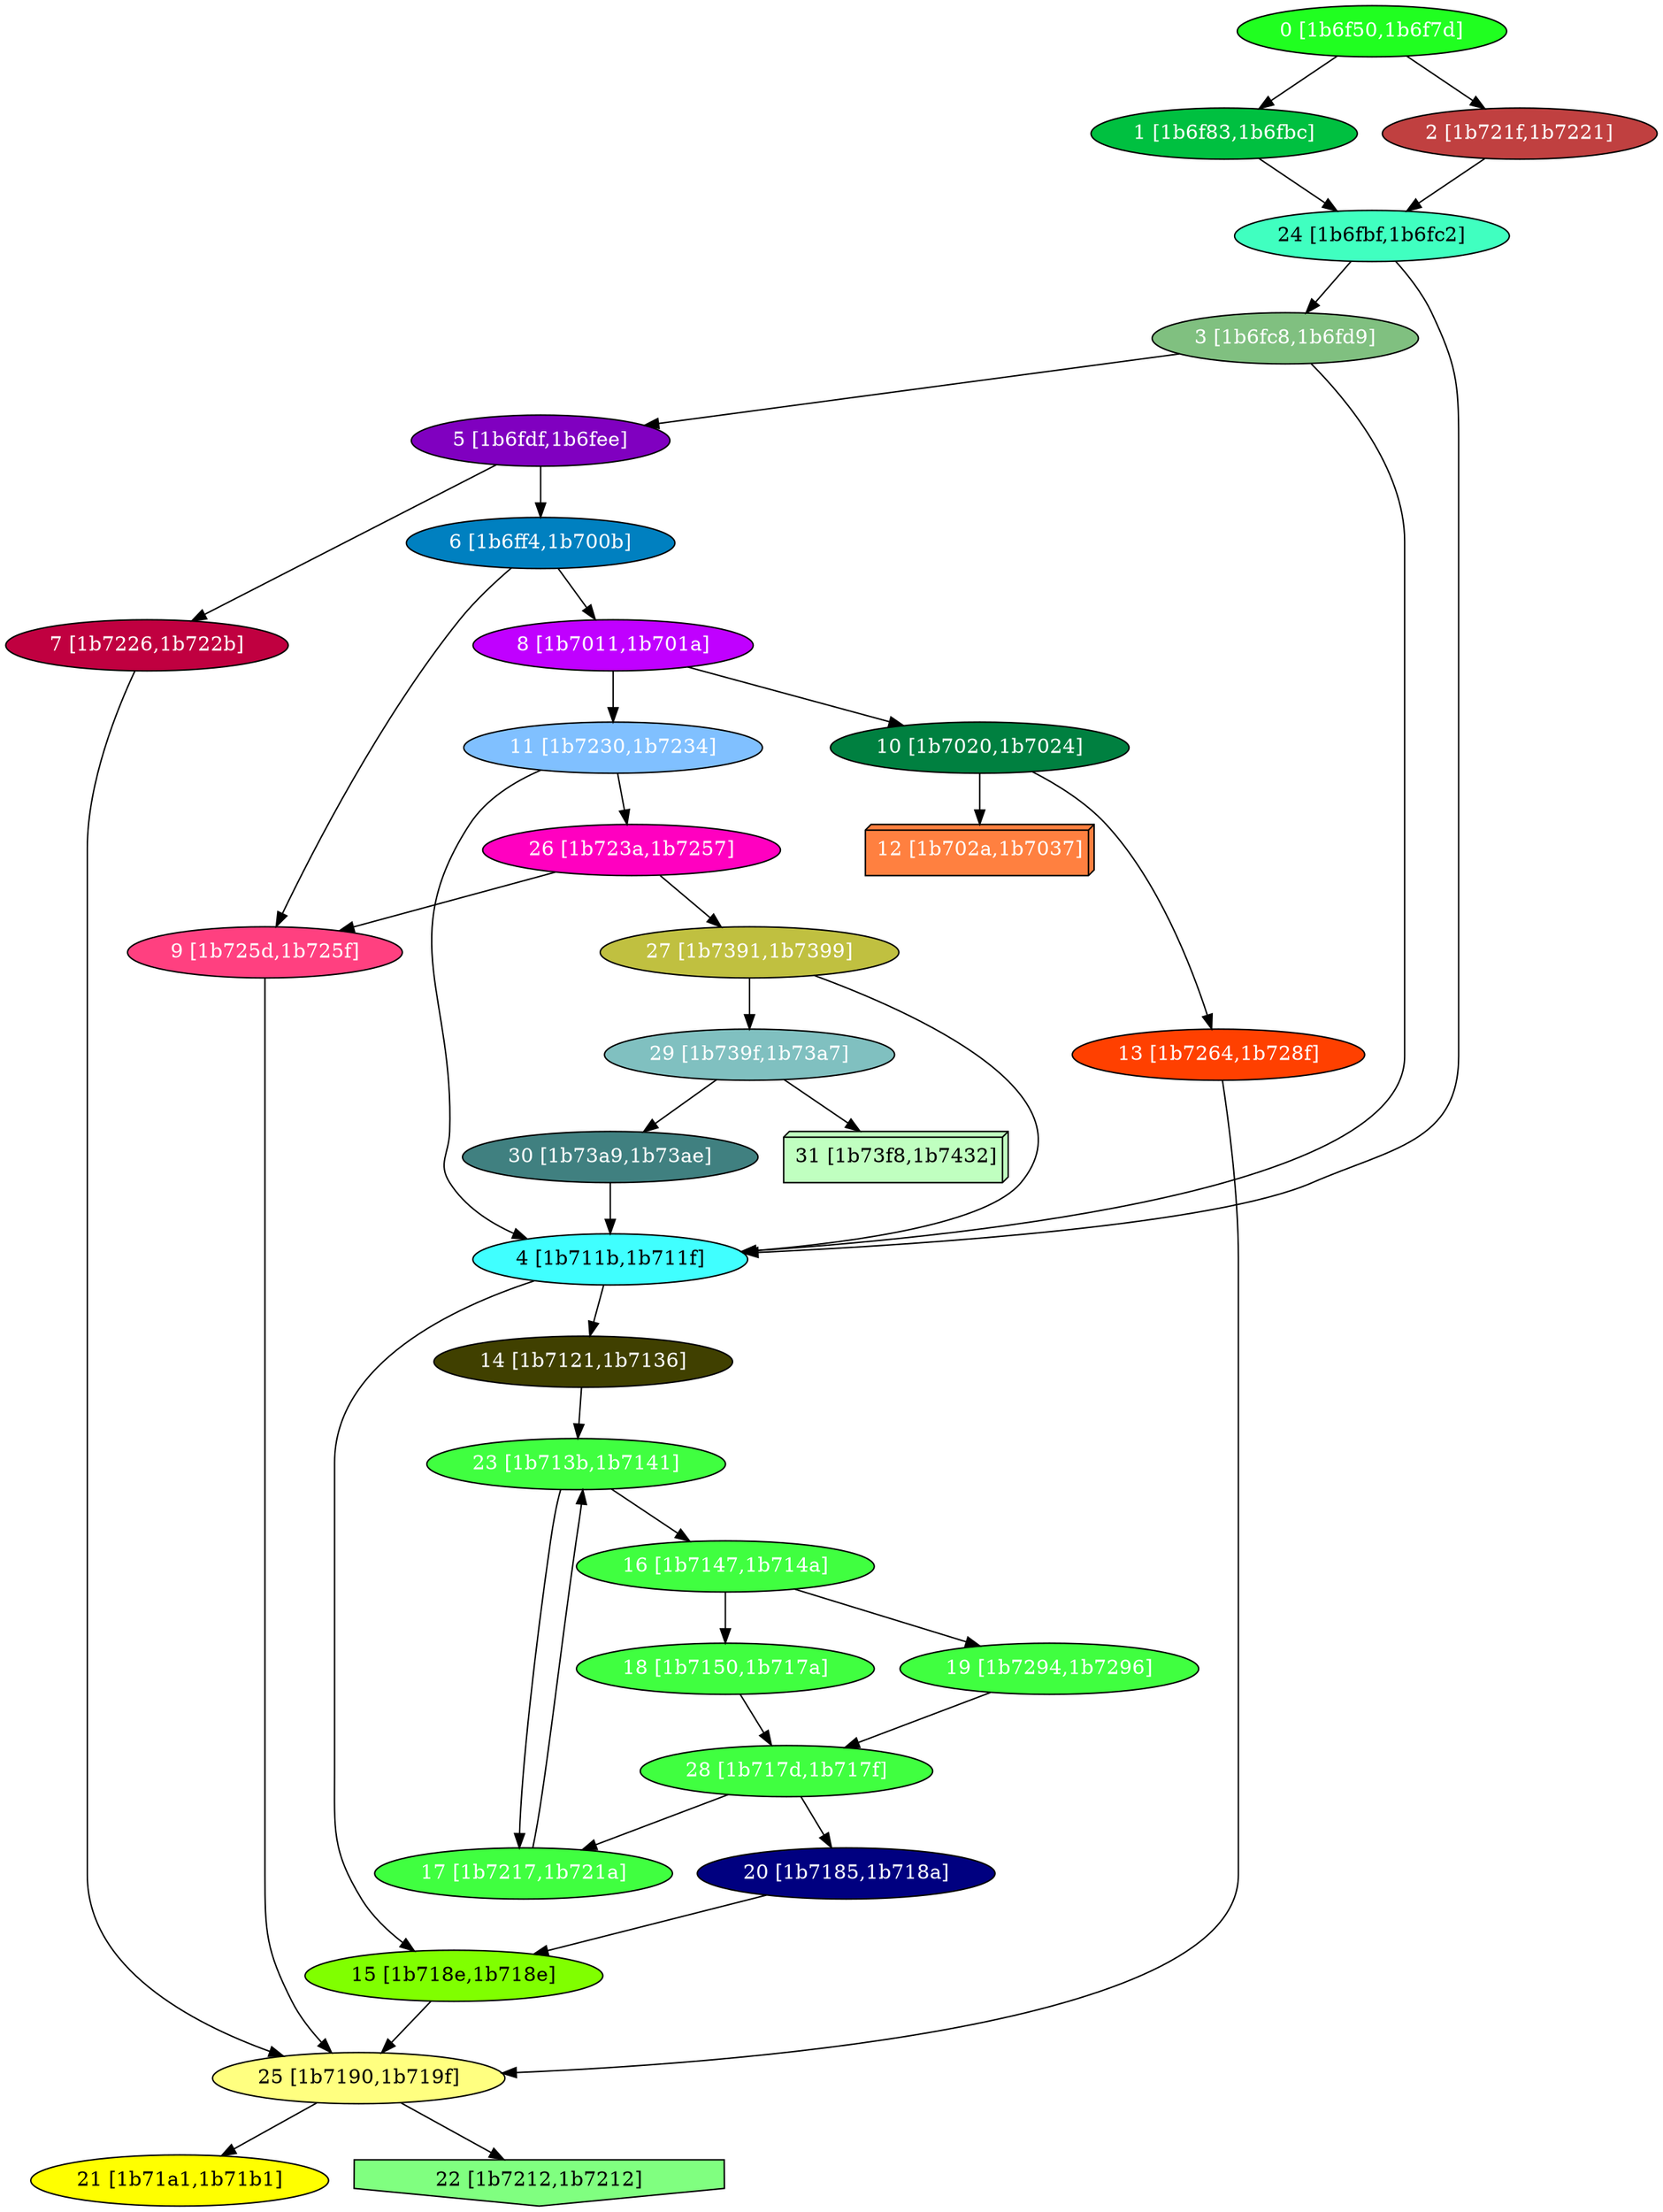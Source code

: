 diGraph libnss3{
	libnss3_0  [style=filled fillcolor="#20FF20" fontcolor="#ffffff" shape=oval label="0 [1b6f50,1b6f7d]"]
	libnss3_1  [style=filled fillcolor="#00C040" fontcolor="#ffffff" shape=oval label="1 [1b6f83,1b6fbc]"]
	libnss3_2  [style=filled fillcolor="#C04040" fontcolor="#ffffff" shape=oval label="2 [1b721f,1b7221]"]
	libnss3_3  [style=filled fillcolor="#80C080" fontcolor="#ffffff" shape=oval label="3 [1b6fc8,1b6fd9]"]
	libnss3_4  [style=filled fillcolor="#40FFFF" fontcolor="#000000" shape=oval label="4 [1b711b,1b711f]"]
	libnss3_5  [style=filled fillcolor="#8000C0" fontcolor="#ffffff" shape=oval label="5 [1b6fdf,1b6fee]"]
	libnss3_6  [style=filled fillcolor="#0080C0" fontcolor="#ffffff" shape=oval label="6 [1b6ff4,1b700b]"]
	libnss3_7  [style=filled fillcolor="#C00040" fontcolor="#ffffff" shape=oval label="7 [1b7226,1b722b]"]
	libnss3_8  [style=filled fillcolor="#C000FF" fontcolor="#ffffff" shape=oval label="8 [1b7011,1b701a]"]
	libnss3_9  [style=filled fillcolor="#FF4080" fontcolor="#ffffff" shape=oval label="9 [1b725d,1b725f]"]
	libnss3_a  [style=filled fillcolor="#008040" fontcolor="#ffffff" shape=oval label="10 [1b7020,1b7024]"]
	libnss3_b  [style=filled fillcolor="#80C0FF" fontcolor="#ffffff" shape=oval label="11 [1b7230,1b7234]"]
	libnss3_c  [style=filled fillcolor="#FF8040" fontcolor="#ffffff" shape=box3d label="12 [1b702a,1b7037]"]
	libnss3_d  [style=filled fillcolor="#FF4000" fontcolor="#ffffff" shape=oval label="13 [1b7264,1b728f]"]
	libnss3_e  [style=filled fillcolor="#404000" fontcolor="#ffffff" shape=oval label="14 [1b7121,1b7136]"]
	libnss3_f  [style=filled fillcolor="#80FF00" fontcolor="#000000" shape=oval label="15 [1b718e,1b718e]"]
	libnss3_10  [style=filled fillcolor="#40FF40" fontcolor="#ffffff" shape=oval label="16 [1b7147,1b714a]"]
	libnss3_11  [style=filled fillcolor="#40FF40" fontcolor="#ffffff" shape=oval label="17 [1b7217,1b721a]"]
	libnss3_12  [style=filled fillcolor="#40FF40" fontcolor="#ffffff" shape=oval label="18 [1b7150,1b717a]"]
	libnss3_13  [style=filled fillcolor="#40FF40" fontcolor="#ffffff" shape=oval label="19 [1b7294,1b7296]"]
	libnss3_14  [style=filled fillcolor="#000080" fontcolor="#ffffff" shape=oval label="20 [1b7185,1b718a]"]
	libnss3_15  [style=filled fillcolor="#FFFF00" fontcolor="#000000" shape=oval label="21 [1b71a1,1b71b1]"]
	libnss3_16  [style=filled fillcolor="#80FF80" fontcolor="#000000" shape=invhouse label="22 [1b7212,1b7212]"]
	libnss3_17  [style=filled fillcolor="#40FF40" fontcolor="#ffffff" shape=oval label="23 [1b713b,1b7141]"]
	libnss3_18  [style=filled fillcolor="#40FFC0" fontcolor="#000000" shape=oval label="24 [1b6fbf,1b6fc2]"]
	libnss3_19  [style=filled fillcolor="#FFFF80" fontcolor="#000000" shape=oval label="25 [1b7190,1b719f]"]
	libnss3_1a  [style=filled fillcolor="#FF00C0" fontcolor="#ffffff" shape=oval label="26 [1b723a,1b7257]"]
	libnss3_1b  [style=filled fillcolor="#C0C040" fontcolor="#ffffff" shape=oval label="27 [1b7391,1b7399]"]
	libnss3_1c  [style=filled fillcolor="#40FF40" fontcolor="#ffffff" shape=oval label="28 [1b717d,1b717f]"]
	libnss3_1d  [style=filled fillcolor="#80C0C0" fontcolor="#ffffff" shape=oval label="29 [1b739f,1b73a7]"]
	libnss3_1e  [style=filled fillcolor="#408080" fontcolor="#ffffff" shape=oval label="30 [1b73a9,1b73ae]"]
	libnss3_1f  [style=filled fillcolor="#C0FFC0" fontcolor="#000000" shape=box3d label="31 [1b73f8,1b7432]"]

	libnss3_0 -> libnss3_1
	libnss3_0 -> libnss3_2
	libnss3_1 -> libnss3_18
	libnss3_2 -> libnss3_18
	libnss3_3 -> libnss3_4
	libnss3_3 -> libnss3_5
	libnss3_4 -> libnss3_e
	libnss3_4 -> libnss3_f
	libnss3_5 -> libnss3_6
	libnss3_5 -> libnss3_7
	libnss3_6 -> libnss3_8
	libnss3_6 -> libnss3_9
	libnss3_7 -> libnss3_19
	libnss3_8 -> libnss3_a
	libnss3_8 -> libnss3_b
	libnss3_9 -> libnss3_19
	libnss3_a -> libnss3_c
	libnss3_a -> libnss3_d
	libnss3_b -> libnss3_4
	libnss3_b -> libnss3_1a
	libnss3_d -> libnss3_19
	libnss3_e -> libnss3_17
	libnss3_f -> libnss3_19
	libnss3_10 -> libnss3_12
	libnss3_10 -> libnss3_13
	libnss3_11 -> libnss3_17
	libnss3_12 -> libnss3_1c
	libnss3_13 -> libnss3_1c
	libnss3_14 -> libnss3_f
	libnss3_17 -> libnss3_10
	libnss3_17 -> libnss3_11
	libnss3_18 -> libnss3_3
	libnss3_18 -> libnss3_4
	libnss3_19 -> libnss3_15
	libnss3_19 -> libnss3_16
	libnss3_1a -> libnss3_9
	libnss3_1a -> libnss3_1b
	libnss3_1b -> libnss3_4
	libnss3_1b -> libnss3_1d
	libnss3_1c -> libnss3_11
	libnss3_1c -> libnss3_14
	libnss3_1d -> libnss3_1e
	libnss3_1d -> libnss3_1f
	libnss3_1e -> libnss3_4
}